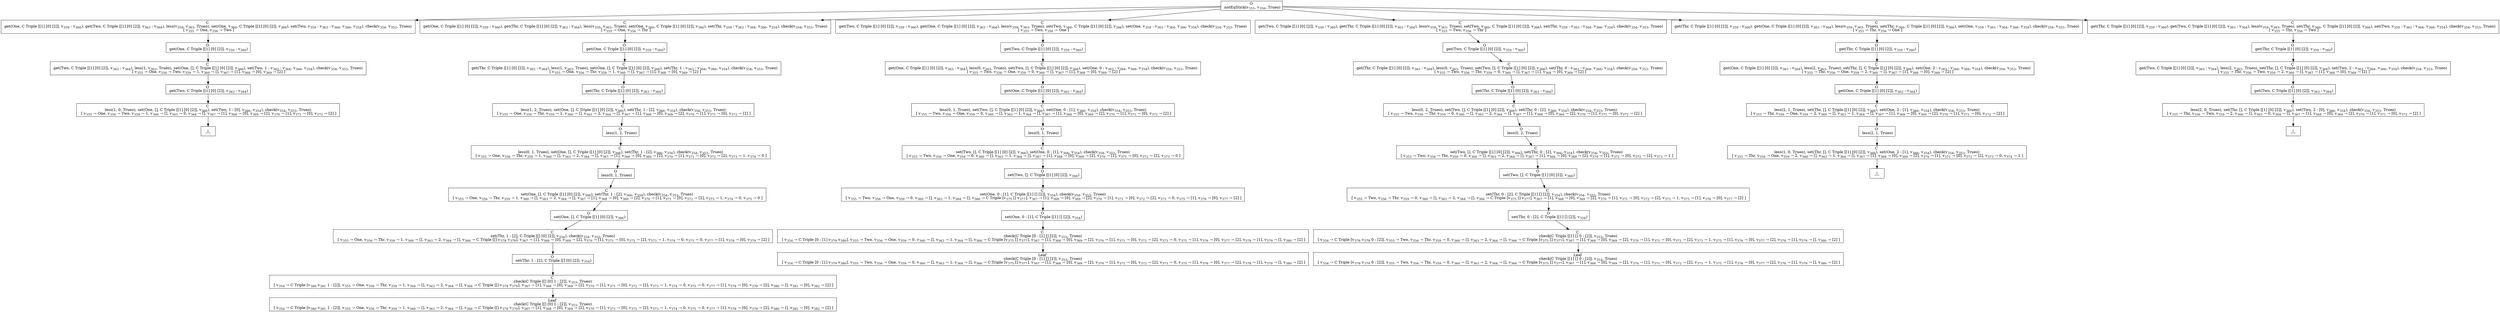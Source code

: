 digraph {
    graph [rankdir=TB
          ,bgcolor=transparent];
    node [shape=box
         ,fillcolor=white
         ,style=filled];
    0 [label=<O <BR/> notEqStick(v<SUB>355</SUB>, v<SUB>356</SUB>, Trueo)>];
    1 [label=<C <BR/> get(One, C Triple [[1] [0] [2]], v<SUB>359</SUB> : v<SUB>360</SUB>), get(Two, C Triple [[1] [0] [2]], v<SUB>363</SUB> : v<SUB>364</SUB>), less(v<SUB>359</SUB>, v<SUB>363</SUB>, Trueo), set(One, v<SUB>360</SUB>, C Triple [[1] [0] [2]], v<SUB>366</SUB>), set(Two, v<SUB>359</SUB> : v<SUB>363</SUB> : v<SUB>364</SUB>, v<SUB>366</SUB>, v<SUB>354</SUB>), check(v<SUB>354</SUB>, v<SUB>353</SUB>, Trueo) <BR/>  [ v<SUB>355</SUB> &rarr; One, v<SUB>356</SUB> &rarr; Two ] >];
    2 [label=<C <BR/> get(One, C Triple [[1] [0] [2]], v<SUB>359</SUB> : v<SUB>360</SUB>), get(Thr, C Triple [[1] [0] [2]], v<SUB>363</SUB> : v<SUB>364</SUB>), less(v<SUB>359</SUB>, v<SUB>363</SUB>, Trueo), set(One, v<SUB>360</SUB>, C Triple [[1] [0] [2]], v<SUB>366</SUB>), set(Thr, v<SUB>359</SUB> : v<SUB>363</SUB> : v<SUB>364</SUB>, v<SUB>366</SUB>, v<SUB>354</SUB>), check(v<SUB>354</SUB>, v<SUB>353</SUB>, Trueo) <BR/>  [ v<SUB>355</SUB> &rarr; One, v<SUB>356</SUB> &rarr; Thr ] >];
    3 [label=<C <BR/> get(Two, C Triple [[1] [0] [2]], v<SUB>359</SUB> : v<SUB>360</SUB>), get(One, C Triple [[1] [0] [2]], v<SUB>363</SUB> : v<SUB>364</SUB>), less(v<SUB>359</SUB>, v<SUB>363</SUB>, Trueo), set(Two, v<SUB>360</SUB>, C Triple [[1] [0] [2]], v<SUB>366</SUB>), set(One, v<SUB>359</SUB> : v<SUB>363</SUB> : v<SUB>364</SUB>, v<SUB>366</SUB>, v<SUB>354</SUB>), check(v<SUB>354</SUB>, v<SUB>353</SUB>, Trueo) <BR/>  [ v<SUB>355</SUB> &rarr; Two, v<SUB>356</SUB> &rarr; One ] >];
    4 [label=<C <BR/> get(Two, C Triple [[1] [0] [2]], v<SUB>359</SUB> : v<SUB>360</SUB>), get(Thr, C Triple [[1] [0] [2]], v<SUB>363</SUB> : v<SUB>364</SUB>), less(v<SUB>359</SUB>, v<SUB>363</SUB>, Trueo), set(Two, v<SUB>360</SUB>, C Triple [[1] [0] [2]], v<SUB>366</SUB>), set(Thr, v<SUB>359</SUB> : v<SUB>363</SUB> : v<SUB>364</SUB>, v<SUB>366</SUB>, v<SUB>354</SUB>), check(v<SUB>354</SUB>, v<SUB>353</SUB>, Trueo) <BR/>  [ v<SUB>355</SUB> &rarr; Two, v<SUB>356</SUB> &rarr; Thr ] >];
    5 [label=<C <BR/> get(Thr, C Triple [[1] [0] [2]], v<SUB>359</SUB> : v<SUB>360</SUB>), get(One, C Triple [[1] [0] [2]], v<SUB>363</SUB> : v<SUB>364</SUB>), less(v<SUB>359</SUB>, v<SUB>363</SUB>, Trueo), set(Thr, v<SUB>360</SUB>, C Triple [[1] [0] [2]], v<SUB>366</SUB>), set(One, v<SUB>359</SUB> : v<SUB>363</SUB> : v<SUB>364</SUB>, v<SUB>366</SUB>, v<SUB>354</SUB>), check(v<SUB>354</SUB>, v<SUB>353</SUB>, Trueo) <BR/>  [ v<SUB>355</SUB> &rarr; Thr, v<SUB>356</SUB> &rarr; One ] >];
    6 [label=<C <BR/> get(Thr, C Triple [[1] [0] [2]], v<SUB>359</SUB> : v<SUB>360</SUB>), get(Two, C Triple [[1] [0] [2]], v<SUB>363</SUB> : v<SUB>364</SUB>), less(v<SUB>359</SUB>, v<SUB>363</SUB>, Trueo), set(Thr, v<SUB>360</SUB>, C Triple [[1] [0] [2]], v<SUB>366</SUB>), set(Two, v<SUB>359</SUB> : v<SUB>363</SUB> : v<SUB>364</SUB>, v<SUB>366</SUB>, v<SUB>354</SUB>), check(v<SUB>354</SUB>, v<SUB>353</SUB>, Trueo) <BR/>  [ v<SUB>355</SUB> &rarr; Thr, v<SUB>356</SUB> &rarr; Two ] >];
    7 [label=<O <BR/> get(One, C Triple [[1] [0] [2]], v<SUB>359</SUB> : v<SUB>360</SUB>)>];
    8 [label=<C <BR/> get(Two, C Triple [[1] [0] [2]], v<SUB>363</SUB> : v<SUB>364</SUB>), less(1, v<SUB>363</SUB>, Trueo), set(One, [], C Triple [[1] [0] [2]], v<SUB>366</SUB>), set(Two, 1 : v<SUB>363</SUB> : v<SUB>364</SUB>, v<SUB>366</SUB>, v<SUB>354</SUB>), check(v<SUB>354</SUB>, v<SUB>353</SUB>, Trueo) <BR/>  [ v<SUB>355</SUB> &rarr; One, v<SUB>356</SUB> &rarr; Two, v<SUB>359</SUB> &rarr; 1, v<SUB>360</SUB> &rarr; [], v<SUB>367</SUB> &rarr; [1], v<SUB>368</SUB> &rarr; [0], v<SUB>369</SUB> &rarr; [2] ] >];
    9 [label=<O <BR/> get(Two, C Triple [[1] [0] [2]], v<SUB>363</SUB> : v<SUB>364</SUB>)>];
    10 [label=<C <BR/> less(1, 0, Trueo), set(One, [], C Triple [[1] [0] [2]], v<SUB>366</SUB>), set(Two, 1 : [0], v<SUB>366</SUB>, v<SUB>354</SUB>), check(v<SUB>354</SUB>, v<SUB>353</SUB>, Trueo) <BR/>  [ v<SUB>355</SUB> &rarr; One, v<SUB>356</SUB> &rarr; Two, v<SUB>359</SUB> &rarr; 1, v<SUB>360</SUB> &rarr; [], v<SUB>363</SUB> &rarr; 0, v<SUB>364</SUB> &rarr; [], v<SUB>367</SUB> &rarr; [1], v<SUB>368</SUB> &rarr; [0], v<SUB>369</SUB> &rarr; [2], v<SUB>370</SUB> &rarr; [1], v<SUB>371</SUB> &rarr; [0], v<SUB>372</SUB> &rarr; [2] ] >];
    11 [label=<_|_>];
    12 [label=<O <BR/> get(One, C Triple [[1] [0] [2]], v<SUB>359</SUB> : v<SUB>360</SUB>)>];
    13 [label=<C <BR/> get(Thr, C Triple [[1] [0] [2]], v<SUB>363</SUB> : v<SUB>364</SUB>), less(1, v<SUB>363</SUB>, Trueo), set(One, [], C Triple [[1] [0] [2]], v<SUB>366</SUB>), set(Thr, 1 : v<SUB>363</SUB> : v<SUB>364</SUB>, v<SUB>366</SUB>, v<SUB>354</SUB>), check(v<SUB>354</SUB>, v<SUB>353</SUB>, Trueo) <BR/>  [ v<SUB>355</SUB> &rarr; One, v<SUB>356</SUB> &rarr; Thr, v<SUB>359</SUB> &rarr; 1, v<SUB>360</SUB> &rarr; [], v<SUB>367</SUB> &rarr; [1], v<SUB>368</SUB> &rarr; [0], v<SUB>369</SUB> &rarr; [2] ] >];
    14 [label=<O <BR/> get(Thr, C Triple [[1] [0] [2]], v<SUB>363</SUB> : v<SUB>364</SUB>)>];
    15 [label=<C <BR/> less(1, 2, Trueo), set(One, [], C Triple [[1] [0] [2]], v<SUB>366</SUB>), set(Thr, 1 : [2], v<SUB>366</SUB>, v<SUB>354</SUB>), check(v<SUB>354</SUB>, v<SUB>353</SUB>, Trueo) <BR/>  [ v<SUB>355</SUB> &rarr; One, v<SUB>356</SUB> &rarr; Thr, v<SUB>359</SUB> &rarr; 1, v<SUB>360</SUB> &rarr; [], v<SUB>363</SUB> &rarr; 2, v<SUB>364</SUB> &rarr; [], v<SUB>367</SUB> &rarr; [1], v<SUB>368</SUB> &rarr; [0], v<SUB>369</SUB> &rarr; [2], v<SUB>370</SUB> &rarr; [1], v<SUB>371</SUB> &rarr; [0], v<SUB>372</SUB> &rarr; [2] ] >];
    16 [label=<O <BR/> less(1, 2, Trueo)>];
    17 [label=<C <BR/> less(0, 1, Trueo), set(One, [], C Triple [[1] [0] [2]], v<SUB>366</SUB>), set(Thr, 1 : [2], v<SUB>366</SUB>, v<SUB>354</SUB>), check(v<SUB>354</SUB>, v<SUB>353</SUB>, Trueo) <BR/>  [ v<SUB>355</SUB> &rarr; One, v<SUB>356</SUB> &rarr; Thr, v<SUB>359</SUB> &rarr; 1, v<SUB>360</SUB> &rarr; [], v<SUB>363</SUB> &rarr; 2, v<SUB>364</SUB> &rarr; [], v<SUB>367</SUB> &rarr; [1], v<SUB>368</SUB> &rarr; [0], v<SUB>369</SUB> &rarr; [2], v<SUB>370</SUB> &rarr; [1], v<SUB>371</SUB> &rarr; [0], v<SUB>372</SUB> &rarr; [2], v<SUB>373</SUB> &rarr; 1, v<SUB>374</SUB> &rarr; 0 ] >];
    18 [label=<O <BR/> less(0, 1, Trueo)>];
    19 [label=<C <BR/> set(One, [], C Triple [[1] [0] [2]], v<SUB>366</SUB>), set(Thr, 1 : [2], v<SUB>366</SUB>, v<SUB>354</SUB>), check(v<SUB>354</SUB>, v<SUB>353</SUB>, Trueo) <BR/>  [ v<SUB>355</SUB> &rarr; One, v<SUB>356</SUB> &rarr; Thr, v<SUB>359</SUB> &rarr; 1, v<SUB>360</SUB> &rarr; [], v<SUB>363</SUB> &rarr; 2, v<SUB>364</SUB> &rarr; [], v<SUB>367</SUB> &rarr; [1], v<SUB>368</SUB> &rarr; [0], v<SUB>369</SUB> &rarr; [2], v<SUB>370</SUB> &rarr; [1], v<SUB>371</SUB> &rarr; [0], v<SUB>372</SUB> &rarr; [2], v<SUB>373</SUB> &rarr; 1, v<SUB>374</SUB> &rarr; 0, v<SUB>375</SUB> &rarr; 0 ] >];
    20 [label=<O <BR/> set(One, [], C Triple [[1] [0] [2]], v<SUB>366</SUB>)>];
    21 [label=<C <BR/> set(Thr, 1 : [2], C Triple [[] [0] [2]], v<SUB>354</SUB>), check(v<SUB>354</SUB>, v<SUB>353</SUB>, Trueo) <BR/>  [ v<SUB>355</SUB> &rarr; One, v<SUB>356</SUB> &rarr; Thr, v<SUB>359</SUB> &rarr; 1, v<SUB>360</SUB> &rarr; [], v<SUB>363</SUB> &rarr; 2, v<SUB>364</SUB> &rarr; [], v<SUB>366</SUB> &rarr; C Triple [[] v<SUB>378</SUB> v<SUB>379</SUB>], v<SUB>367</SUB> &rarr; [1], v<SUB>368</SUB> &rarr; [0], v<SUB>369</SUB> &rarr; [2], v<SUB>370</SUB> &rarr; [1], v<SUB>371</SUB> &rarr; [0], v<SUB>372</SUB> &rarr; [2], v<SUB>373</SUB> &rarr; 1, v<SUB>374</SUB> &rarr; 0, v<SUB>375</SUB> &rarr; 0, v<SUB>377</SUB> &rarr; [1], v<SUB>378</SUB> &rarr; [0], v<SUB>379</SUB> &rarr; [2] ] >];
    22 [label=<O <BR/> set(Thr, 1 : [2], C Triple [[] [0] [2]], v<SUB>354</SUB>)>];
    23 [label=<C <BR/> check(C Triple [[] [0] 1 : [2]], v<SUB>353</SUB>, Trueo) <BR/>  [ v<SUB>354</SUB> &rarr; C Triple [v<SUB>380</SUB> v<SUB>381</SUB> 1 : [2]], v<SUB>355</SUB> &rarr; One, v<SUB>356</SUB> &rarr; Thr, v<SUB>359</SUB> &rarr; 1, v<SUB>360</SUB> &rarr; [], v<SUB>363</SUB> &rarr; 2, v<SUB>364</SUB> &rarr; [], v<SUB>366</SUB> &rarr; C Triple [[] v<SUB>378</SUB> v<SUB>379</SUB>], v<SUB>367</SUB> &rarr; [1], v<SUB>368</SUB> &rarr; [0], v<SUB>369</SUB> &rarr; [2], v<SUB>370</SUB> &rarr; [1], v<SUB>371</SUB> &rarr; [0], v<SUB>372</SUB> &rarr; [2], v<SUB>373</SUB> &rarr; 1, v<SUB>374</SUB> &rarr; 0, v<SUB>375</SUB> &rarr; 0, v<SUB>377</SUB> &rarr; [1], v<SUB>378</SUB> &rarr; [0], v<SUB>379</SUB> &rarr; [2], v<SUB>380</SUB> &rarr; [], v<SUB>381</SUB> &rarr; [0], v<SUB>382</SUB> &rarr; [2] ] >];
    24 [label=<Leaf <BR/> check(C Triple [[] [0] 1 : [2]], v<SUB>353</SUB>, Trueo) <BR/>  [ v<SUB>354</SUB> &rarr; C Triple [v<SUB>380</SUB> v<SUB>381</SUB> 1 : [2]], v<SUB>355</SUB> &rarr; One, v<SUB>356</SUB> &rarr; Thr, v<SUB>359</SUB> &rarr; 1, v<SUB>360</SUB> &rarr; [], v<SUB>363</SUB> &rarr; 2, v<SUB>364</SUB> &rarr; [], v<SUB>366</SUB> &rarr; C Triple [[] v<SUB>378</SUB> v<SUB>379</SUB>], v<SUB>367</SUB> &rarr; [1], v<SUB>368</SUB> &rarr; [0], v<SUB>369</SUB> &rarr; [2], v<SUB>370</SUB> &rarr; [1], v<SUB>371</SUB> &rarr; [0], v<SUB>372</SUB> &rarr; [2], v<SUB>373</SUB> &rarr; 1, v<SUB>374</SUB> &rarr; 0, v<SUB>375</SUB> &rarr; 0, v<SUB>377</SUB> &rarr; [1], v<SUB>378</SUB> &rarr; [0], v<SUB>379</SUB> &rarr; [2], v<SUB>380</SUB> &rarr; [], v<SUB>381</SUB> &rarr; [0], v<SUB>382</SUB> &rarr; [2] ] >];
    25 [label=<O <BR/> get(Two, C Triple [[1] [0] [2]], v<SUB>359</SUB> : v<SUB>360</SUB>)>];
    26 [label=<C <BR/> get(One, C Triple [[1] [0] [2]], v<SUB>363</SUB> : v<SUB>364</SUB>), less(0, v<SUB>363</SUB>, Trueo), set(Two, [], C Triple [[1] [0] [2]], v<SUB>366</SUB>), set(One, 0 : v<SUB>363</SUB> : v<SUB>364</SUB>, v<SUB>366</SUB>, v<SUB>354</SUB>), check(v<SUB>354</SUB>, v<SUB>353</SUB>, Trueo) <BR/>  [ v<SUB>355</SUB> &rarr; Two, v<SUB>356</SUB> &rarr; One, v<SUB>359</SUB> &rarr; 0, v<SUB>360</SUB> &rarr; [], v<SUB>367</SUB> &rarr; [1], v<SUB>368</SUB> &rarr; [0], v<SUB>369</SUB> &rarr; [2] ] >];
    27 [label=<O <BR/> get(One, C Triple [[1] [0] [2]], v<SUB>363</SUB> : v<SUB>364</SUB>)>];
    28 [label=<C <BR/> less(0, 1, Trueo), set(Two, [], C Triple [[1] [0] [2]], v<SUB>366</SUB>), set(One, 0 : [1], v<SUB>366</SUB>, v<SUB>354</SUB>), check(v<SUB>354</SUB>, v<SUB>353</SUB>, Trueo) <BR/>  [ v<SUB>355</SUB> &rarr; Two, v<SUB>356</SUB> &rarr; One, v<SUB>359</SUB> &rarr; 0, v<SUB>360</SUB> &rarr; [], v<SUB>363</SUB> &rarr; 1, v<SUB>364</SUB> &rarr; [], v<SUB>367</SUB> &rarr; [1], v<SUB>368</SUB> &rarr; [0], v<SUB>369</SUB> &rarr; [2], v<SUB>370</SUB> &rarr; [1], v<SUB>371</SUB> &rarr; [0], v<SUB>372</SUB> &rarr; [2] ] >];
    29 [label=<O <BR/> less(0, 1, Trueo)>];
    30 [label=<C <BR/> set(Two, [], C Triple [[1] [0] [2]], v<SUB>366</SUB>), set(One, 0 : [1], v<SUB>366</SUB>, v<SUB>354</SUB>), check(v<SUB>354</SUB>, v<SUB>353</SUB>, Trueo) <BR/>  [ v<SUB>355</SUB> &rarr; Two, v<SUB>356</SUB> &rarr; One, v<SUB>359</SUB> &rarr; 0, v<SUB>360</SUB> &rarr; [], v<SUB>363</SUB> &rarr; 1, v<SUB>364</SUB> &rarr; [], v<SUB>367</SUB> &rarr; [1], v<SUB>368</SUB> &rarr; [0], v<SUB>369</SUB> &rarr; [2], v<SUB>370</SUB> &rarr; [1], v<SUB>371</SUB> &rarr; [0], v<SUB>372</SUB> &rarr; [2], v<SUB>373</SUB> &rarr; 0 ] >];
    31 [label=<O <BR/> set(Two, [], C Triple [[1] [0] [2]], v<SUB>366</SUB>)>];
    32 [label=<C <BR/> set(One, 0 : [1], C Triple [[1] [] [2]], v<SUB>354</SUB>), check(v<SUB>354</SUB>, v<SUB>353</SUB>, Trueo) <BR/>  [ v<SUB>355</SUB> &rarr; Two, v<SUB>356</SUB> &rarr; One, v<SUB>359</SUB> &rarr; 0, v<SUB>360</SUB> &rarr; [], v<SUB>363</SUB> &rarr; 1, v<SUB>364</SUB> &rarr; [], v<SUB>366</SUB> &rarr; C Triple [v<SUB>375</SUB> [] v<SUB>377</SUB>], v<SUB>367</SUB> &rarr; [1], v<SUB>368</SUB> &rarr; [0], v<SUB>369</SUB> &rarr; [2], v<SUB>370</SUB> &rarr; [1], v<SUB>371</SUB> &rarr; [0], v<SUB>372</SUB> &rarr; [2], v<SUB>373</SUB> &rarr; 0, v<SUB>375</SUB> &rarr; [1], v<SUB>376</SUB> &rarr; [0], v<SUB>377</SUB> &rarr; [2] ] >];
    33 [label=<O <BR/> set(One, 0 : [1], C Triple [[1] [] [2]], v<SUB>354</SUB>)>];
    34 [label=<C <BR/> check(C Triple [0 : [1] [] [2]], v<SUB>353</SUB>, Trueo) <BR/>  [ v<SUB>354</SUB> &rarr; C Triple [0 : [1] v<SUB>379</SUB> v<SUB>380</SUB>], v<SUB>355</SUB> &rarr; Two, v<SUB>356</SUB> &rarr; One, v<SUB>359</SUB> &rarr; 0, v<SUB>360</SUB> &rarr; [], v<SUB>363</SUB> &rarr; 1, v<SUB>364</SUB> &rarr; [], v<SUB>366</SUB> &rarr; C Triple [v<SUB>375</SUB> [] v<SUB>377</SUB>], v<SUB>367</SUB> &rarr; [1], v<SUB>368</SUB> &rarr; [0], v<SUB>369</SUB> &rarr; [2], v<SUB>370</SUB> &rarr; [1], v<SUB>371</SUB> &rarr; [0], v<SUB>372</SUB> &rarr; [2], v<SUB>373</SUB> &rarr; 0, v<SUB>375</SUB> &rarr; [1], v<SUB>376</SUB> &rarr; [0], v<SUB>377</SUB> &rarr; [2], v<SUB>378</SUB> &rarr; [1], v<SUB>379</SUB> &rarr; [], v<SUB>380</SUB> &rarr; [2] ] >];
    35 [label=<Leaf <BR/> check(C Triple [0 : [1] [] [2]], v<SUB>353</SUB>, Trueo) <BR/>  [ v<SUB>354</SUB> &rarr; C Triple [0 : [1] v<SUB>379</SUB> v<SUB>380</SUB>], v<SUB>355</SUB> &rarr; Two, v<SUB>356</SUB> &rarr; One, v<SUB>359</SUB> &rarr; 0, v<SUB>360</SUB> &rarr; [], v<SUB>363</SUB> &rarr; 1, v<SUB>364</SUB> &rarr; [], v<SUB>366</SUB> &rarr; C Triple [v<SUB>375</SUB> [] v<SUB>377</SUB>], v<SUB>367</SUB> &rarr; [1], v<SUB>368</SUB> &rarr; [0], v<SUB>369</SUB> &rarr; [2], v<SUB>370</SUB> &rarr; [1], v<SUB>371</SUB> &rarr; [0], v<SUB>372</SUB> &rarr; [2], v<SUB>373</SUB> &rarr; 0, v<SUB>375</SUB> &rarr; [1], v<SUB>376</SUB> &rarr; [0], v<SUB>377</SUB> &rarr; [2], v<SUB>378</SUB> &rarr; [1], v<SUB>379</SUB> &rarr; [], v<SUB>380</SUB> &rarr; [2] ] >];
    36 [label=<O <BR/> get(Two, C Triple [[1] [0] [2]], v<SUB>359</SUB> : v<SUB>360</SUB>)>];
    37 [label=<C <BR/> get(Thr, C Triple [[1] [0] [2]], v<SUB>363</SUB> : v<SUB>364</SUB>), less(0, v<SUB>363</SUB>, Trueo), set(Two, [], C Triple [[1] [0] [2]], v<SUB>366</SUB>), set(Thr, 0 : v<SUB>363</SUB> : v<SUB>364</SUB>, v<SUB>366</SUB>, v<SUB>354</SUB>), check(v<SUB>354</SUB>, v<SUB>353</SUB>, Trueo) <BR/>  [ v<SUB>355</SUB> &rarr; Two, v<SUB>356</SUB> &rarr; Thr, v<SUB>359</SUB> &rarr; 0, v<SUB>360</SUB> &rarr; [], v<SUB>367</SUB> &rarr; [1], v<SUB>368</SUB> &rarr; [0], v<SUB>369</SUB> &rarr; [2] ] >];
    38 [label=<O <BR/> get(Thr, C Triple [[1] [0] [2]], v<SUB>363</SUB> : v<SUB>364</SUB>)>];
    39 [label=<C <BR/> less(0, 2, Trueo), set(Two, [], C Triple [[1] [0] [2]], v<SUB>366</SUB>), set(Thr, 0 : [2], v<SUB>366</SUB>, v<SUB>354</SUB>), check(v<SUB>354</SUB>, v<SUB>353</SUB>, Trueo) <BR/>  [ v<SUB>355</SUB> &rarr; Two, v<SUB>356</SUB> &rarr; Thr, v<SUB>359</SUB> &rarr; 0, v<SUB>360</SUB> &rarr; [], v<SUB>363</SUB> &rarr; 2, v<SUB>364</SUB> &rarr; [], v<SUB>367</SUB> &rarr; [1], v<SUB>368</SUB> &rarr; [0], v<SUB>369</SUB> &rarr; [2], v<SUB>370</SUB> &rarr; [1], v<SUB>371</SUB> &rarr; [0], v<SUB>372</SUB> &rarr; [2] ] >];
    40 [label=<O <BR/> less(0, 2, Trueo)>];
    41 [label=<C <BR/> set(Two, [], C Triple [[1] [0] [2]], v<SUB>366</SUB>), set(Thr, 0 : [2], v<SUB>366</SUB>, v<SUB>354</SUB>), check(v<SUB>354</SUB>, v<SUB>353</SUB>, Trueo) <BR/>  [ v<SUB>355</SUB> &rarr; Two, v<SUB>356</SUB> &rarr; Thr, v<SUB>359</SUB> &rarr; 0, v<SUB>360</SUB> &rarr; [], v<SUB>363</SUB> &rarr; 2, v<SUB>364</SUB> &rarr; [], v<SUB>367</SUB> &rarr; [1], v<SUB>368</SUB> &rarr; [0], v<SUB>369</SUB> &rarr; [2], v<SUB>370</SUB> &rarr; [1], v<SUB>371</SUB> &rarr; [0], v<SUB>372</SUB> &rarr; [2], v<SUB>373</SUB> &rarr; 1 ] >];
    42 [label=<O <BR/> set(Two, [], C Triple [[1] [0] [2]], v<SUB>366</SUB>)>];
    43 [label=<C <BR/> set(Thr, 0 : [2], C Triple [[1] [] [2]], v<SUB>354</SUB>), check(v<SUB>354</SUB>, v<SUB>353</SUB>, Trueo) <BR/>  [ v<SUB>355</SUB> &rarr; Two, v<SUB>356</SUB> &rarr; Thr, v<SUB>359</SUB> &rarr; 0, v<SUB>360</SUB> &rarr; [], v<SUB>363</SUB> &rarr; 2, v<SUB>364</SUB> &rarr; [], v<SUB>366</SUB> &rarr; C Triple [v<SUB>375</SUB> [] v<SUB>377</SUB>], v<SUB>367</SUB> &rarr; [1], v<SUB>368</SUB> &rarr; [0], v<SUB>369</SUB> &rarr; [2], v<SUB>370</SUB> &rarr; [1], v<SUB>371</SUB> &rarr; [0], v<SUB>372</SUB> &rarr; [2], v<SUB>373</SUB> &rarr; 1, v<SUB>375</SUB> &rarr; [1], v<SUB>376</SUB> &rarr; [0], v<SUB>377</SUB> &rarr; [2] ] >];
    44 [label=<O <BR/> set(Thr, 0 : [2], C Triple [[1] [] [2]], v<SUB>354</SUB>)>];
    45 [label=<C <BR/> check(C Triple [[1] [] 0 : [2]], v<SUB>353</SUB>, Trueo) <BR/>  [ v<SUB>354</SUB> &rarr; C Triple [v<SUB>378</SUB> v<SUB>379</SUB> 0 : [2]], v<SUB>355</SUB> &rarr; Two, v<SUB>356</SUB> &rarr; Thr, v<SUB>359</SUB> &rarr; 0, v<SUB>360</SUB> &rarr; [], v<SUB>363</SUB> &rarr; 2, v<SUB>364</SUB> &rarr; [], v<SUB>366</SUB> &rarr; C Triple [v<SUB>375</SUB> [] v<SUB>377</SUB>], v<SUB>367</SUB> &rarr; [1], v<SUB>368</SUB> &rarr; [0], v<SUB>369</SUB> &rarr; [2], v<SUB>370</SUB> &rarr; [1], v<SUB>371</SUB> &rarr; [0], v<SUB>372</SUB> &rarr; [2], v<SUB>373</SUB> &rarr; 1, v<SUB>375</SUB> &rarr; [1], v<SUB>376</SUB> &rarr; [0], v<SUB>377</SUB> &rarr; [2], v<SUB>378</SUB> &rarr; [1], v<SUB>379</SUB> &rarr; [], v<SUB>380</SUB> &rarr; [2] ] >];
    46 [label=<Leaf <BR/> check(C Triple [[1] [] 0 : [2]], v<SUB>353</SUB>, Trueo) <BR/>  [ v<SUB>354</SUB> &rarr; C Triple [v<SUB>378</SUB> v<SUB>379</SUB> 0 : [2]], v<SUB>355</SUB> &rarr; Two, v<SUB>356</SUB> &rarr; Thr, v<SUB>359</SUB> &rarr; 0, v<SUB>360</SUB> &rarr; [], v<SUB>363</SUB> &rarr; 2, v<SUB>364</SUB> &rarr; [], v<SUB>366</SUB> &rarr; C Triple [v<SUB>375</SUB> [] v<SUB>377</SUB>], v<SUB>367</SUB> &rarr; [1], v<SUB>368</SUB> &rarr; [0], v<SUB>369</SUB> &rarr; [2], v<SUB>370</SUB> &rarr; [1], v<SUB>371</SUB> &rarr; [0], v<SUB>372</SUB> &rarr; [2], v<SUB>373</SUB> &rarr; 1, v<SUB>375</SUB> &rarr; [1], v<SUB>376</SUB> &rarr; [0], v<SUB>377</SUB> &rarr; [2], v<SUB>378</SUB> &rarr; [1], v<SUB>379</SUB> &rarr; [], v<SUB>380</SUB> &rarr; [2] ] >];
    47 [label=<O <BR/> get(Thr, C Triple [[1] [0] [2]], v<SUB>359</SUB> : v<SUB>360</SUB>)>];
    48 [label=<C <BR/> get(One, C Triple [[1] [0] [2]], v<SUB>363</SUB> : v<SUB>364</SUB>), less(2, v<SUB>363</SUB>, Trueo), set(Thr, [], C Triple [[1] [0] [2]], v<SUB>366</SUB>), set(One, 2 : v<SUB>363</SUB> : v<SUB>364</SUB>, v<SUB>366</SUB>, v<SUB>354</SUB>), check(v<SUB>354</SUB>, v<SUB>353</SUB>, Trueo) <BR/>  [ v<SUB>355</SUB> &rarr; Thr, v<SUB>356</SUB> &rarr; One, v<SUB>359</SUB> &rarr; 2, v<SUB>360</SUB> &rarr; [], v<SUB>367</SUB> &rarr; [1], v<SUB>368</SUB> &rarr; [0], v<SUB>369</SUB> &rarr; [2] ] >];
    49 [label=<O <BR/> get(One, C Triple [[1] [0] [2]], v<SUB>363</SUB> : v<SUB>364</SUB>)>];
    50 [label=<C <BR/> less(2, 1, Trueo), set(Thr, [], C Triple [[1] [0] [2]], v<SUB>366</SUB>), set(One, 2 : [1], v<SUB>366</SUB>, v<SUB>354</SUB>), check(v<SUB>354</SUB>, v<SUB>353</SUB>, Trueo) <BR/>  [ v<SUB>355</SUB> &rarr; Thr, v<SUB>356</SUB> &rarr; One, v<SUB>359</SUB> &rarr; 2, v<SUB>360</SUB> &rarr; [], v<SUB>363</SUB> &rarr; 1, v<SUB>364</SUB> &rarr; [], v<SUB>367</SUB> &rarr; [1], v<SUB>368</SUB> &rarr; [0], v<SUB>369</SUB> &rarr; [2], v<SUB>370</SUB> &rarr; [1], v<SUB>371</SUB> &rarr; [0], v<SUB>372</SUB> &rarr; [2] ] >];
    51 [label=<O <BR/> less(2, 1, Trueo)>];
    52 [label=<C <BR/> less(1, 0, Trueo), set(Thr, [], C Triple [[1] [0] [2]], v<SUB>366</SUB>), set(One, 2 : [1], v<SUB>366</SUB>, v<SUB>354</SUB>), check(v<SUB>354</SUB>, v<SUB>353</SUB>, Trueo) <BR/>  [ v<SUB>355</SUB> &rarr; Thr, v<SUB>356</SUB> &rarr; One, v<SUB>359</SUB> &rarr; 2, v<SUB>360</SUB> &rarr; [], v<SUB>363</SUB> &rarr; 1, v<SUB>364</SUB> &rarr; [], v<SUB>367</SUB> &rarr; [1], v<SUB>368</SUB> &rarr; [0], v<SUB>369</SUB> &rarr; [2], v<SUB>370</SUB> &rarr; [1], v<SUB>371</SUB> &rarr; [0], v<SUB>372</SUB> &rarr; [2], v<SUB>373</SUB> &rarr; 0, v<SUB>374</SUB> &rarr; 1 ] >];
    53 [label=<_|_>];
    54 [label=<O <BR/> get(Thr, C Triple [[1] [0] [2]], v<SUB>359</SUB> : v<SUB>360</SUB>)>];
    55 [label=<C <BR/> get(Two, C Triple [[1] [0] [2]], v<SUB>363</SUB> : v<SUB>364</SUB>), less(2, v<SUB>363</SUB>, Trueo), set(Thr, [], C Triple [[1] [0] [2]], v<SUB>366</SUB>), set(Two, 2 : v<SUB>363</SUB> : v<SUB>364</SUB>, v<SUB>366</SUB>, v<SUB>354</SUB>), check(v<SUB>354</SUB>, v<SUB>353</SUB>, Trueo) <BR/>  [ v<SUB>355</SUB> &rarr; Thr, v<SUB>356</SUB> &rarr; Two, v<SUB>359</SUB> &rarr; 2, v<SUB>360</SUB> &rarr; [], v<SUB>367</SUB> &rarr; [1], v<SUB>368</SUB> &rarr; [0], v<SUB>369</SUB> &rarr; [2] ] >];
    56 [label=<O <BR/> get(Two, C Triple [[1] [0] [2]], v<SUB>363</SUB> : v<SUB>364</SUB>)>];
    57 [label=<C <BR/> less(2, 0, Trueo), set(Thr, [], C Triple [[1] [0] [2]], v<SUB>366</SUB>), set(Two, 2 : [0], v<SUB>366</SUB>, v<SUB>354</SUB>), check(v<SUB>354</SUB>, v<SUB>353</SUB>, Trueo) <BR/>  [ v<SUB>355</SUB> &rarr; Thr, v<SUB>356</SUB> &rarr; Two, v<SUB>359</SUB> &rarr; 2, v<SUB>360</SUB> &rarr; [], v<SUB>363</SUB> &rarr; 0, v<SUB>364</SUB> &rarr; [], v<SUB>367</SUB> &rarr; [1], v<SUB>368</SUB> &rarr; [0], v<SUB>369</SUB> &rarr; [2], v<SUB>370</SUB> &rarr; [1], v<SUB>371</SUB> &rarr; [0], v<SUB>372</SUB> &rarr; [2] ] >];
    58 [label=<_|_>];
    0 -> 1 [label=""];
    0 -> 2 [label=""];
    0 -> 3 [label=""];
    0 -> 4 [label=""];
    0 -> 5 [label=""];
    0 -> 6 [label=""];
    1 -> 7 [label=""];
    2 -> 12 [label=""];
    3 -> 25 [label=""];
    4 -> 36 [label=""];
    5 -> 47 [label=""];
    6 -> 54 [label=""];
    7 -> 8 [label=""];
    8 -> 9 [label=""];
    9 -> 10 [label=""];
    10 -> 11 [label=""];
    12 -> 13 [label=""];
    13 -> 14 [label=""];
    14 -> 15 [label=""];
    15 -> 16 [label=""];
    16 -> 17 [label=""];
    17 -> 18 [label=""];
    18 -> 19 [label=""];
    19 -> 20 [label=""];
    20 -> 21 [label=""];
    21 -> 22 [label=""];
    22 -> 23 [label=""];
    23 -> 24 [label=""];
    25 -> 26 [label=""];
    26 -> 27 [label=""];
    27 -> 28 [label=""];
    28 -> 29 [label=""];
    29 -> 30 [label=""];
    30 -> 31 [label=""];
    31 -> 32 [label=""];
    32 -> 33 [label=""];
    33 -> 34 [label=""];
    34 -> 35 [label=""];
    36 -> 37 [label=""];
    37 -> 38 [label=""];
    38 -> 39 [label=""];
    39 -> 40 [label=""];
    40 -> 41 [label=""];
    41 -> 42 [label=""];
    42 -> 43 [label=""];
    43 -> 44 [label=""];
    44 -> 45 [label=""];
    45 -> 46 [label=""];
    47 -> 48 [label=""];
    48 -> 49 [label=""];
    49 -> 50 [label=""];
    50 -> 51 [label=""];
    51 -> 52 [label=""];
    52 -> 53 [label=""];
    54 -> 55 [label=""];
    55 -> 56 [label=""];
    56 -> 57 [label=""];
    57 -> 58 [label=""];
}